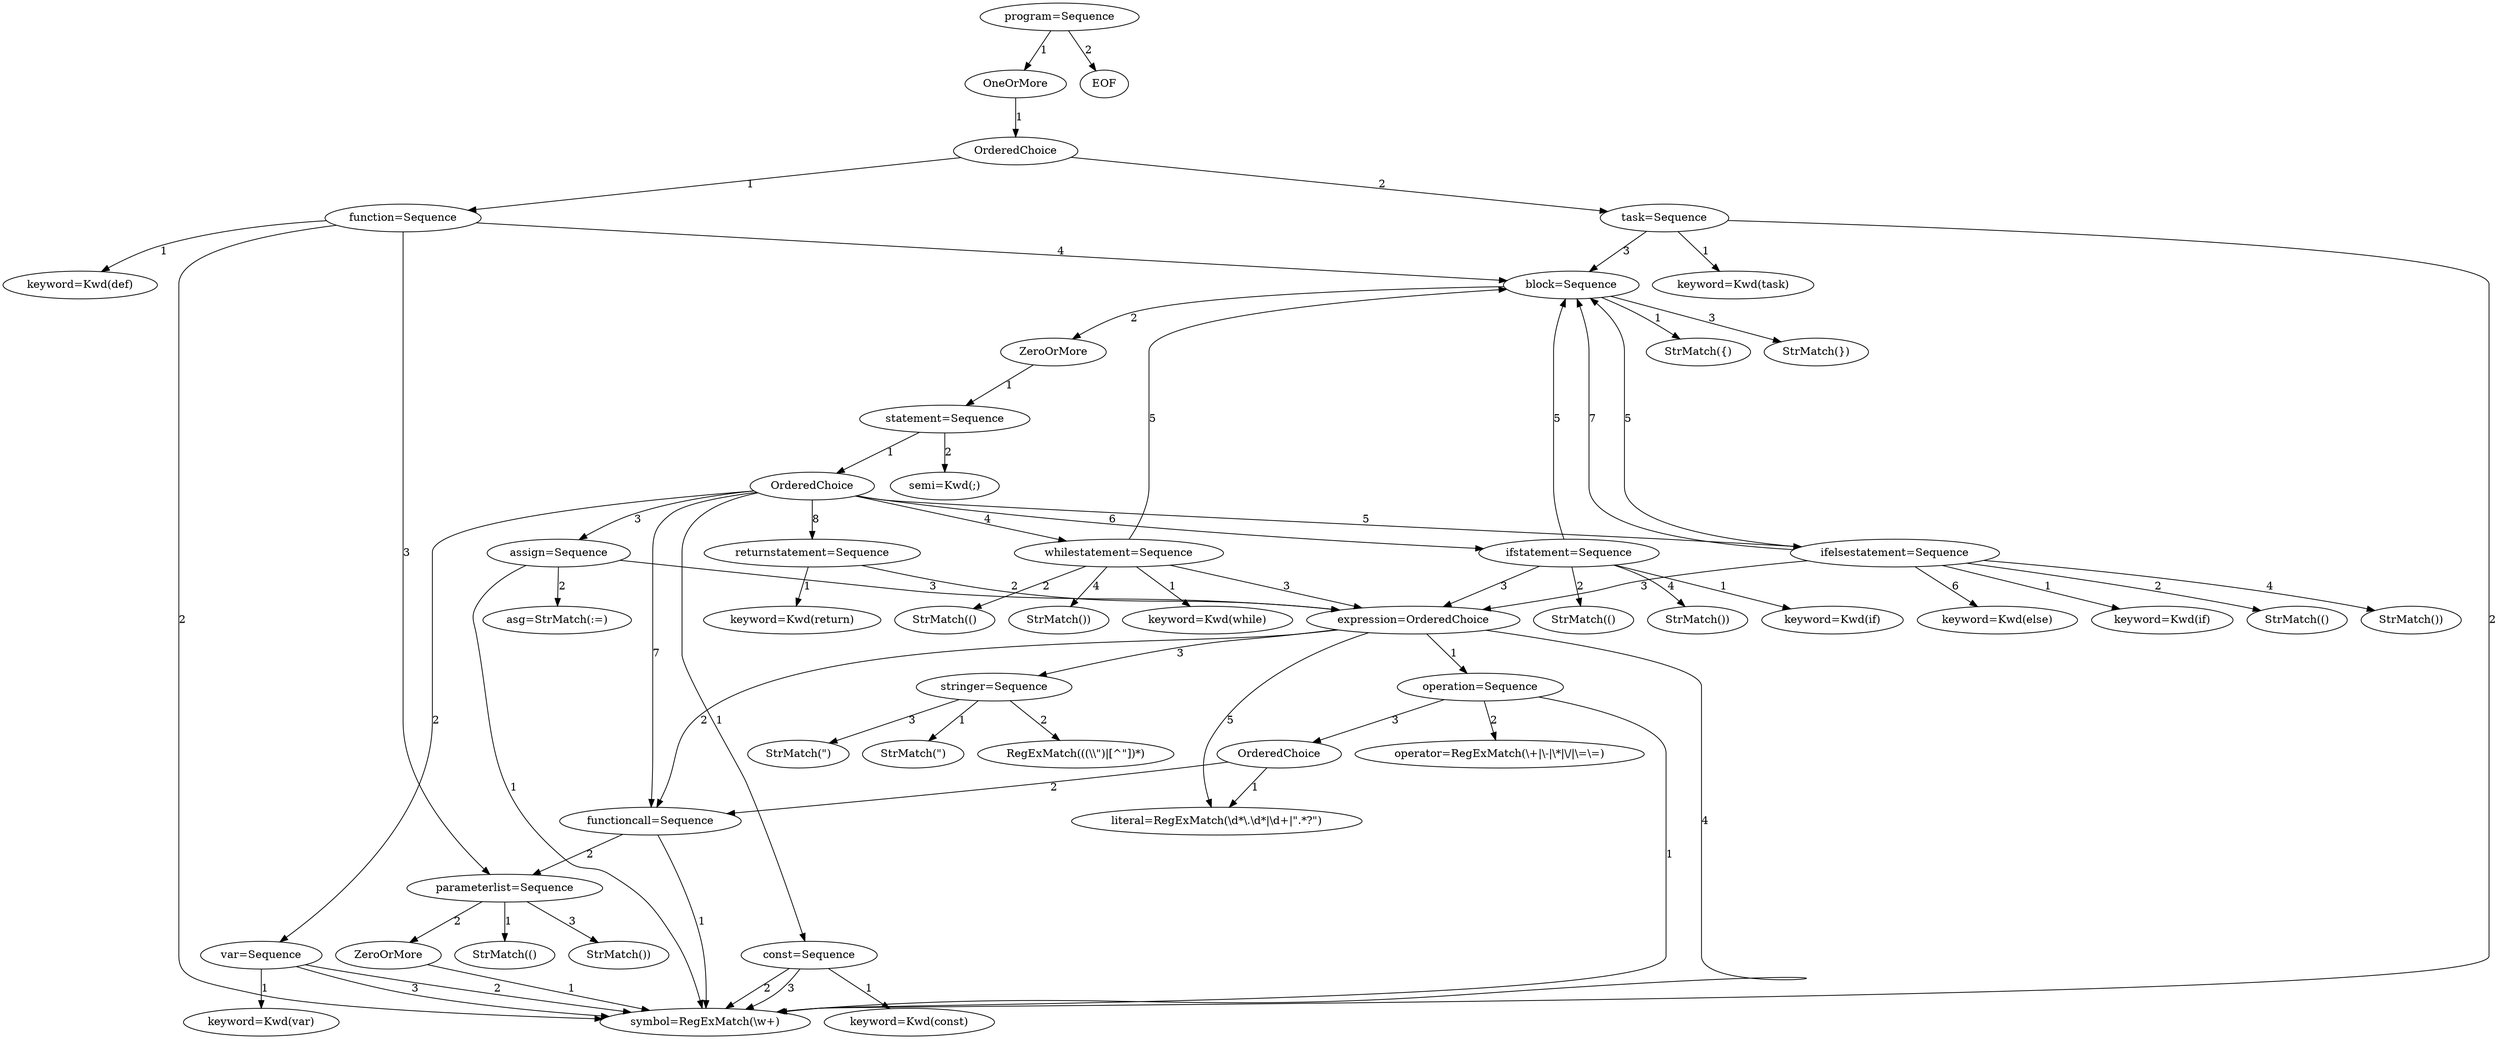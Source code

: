digraph arpeggio_graph {
140307100065976 [label="program=Sequence"];
140307100065976->140307100065920 [label="1"]

140307100065920 [label="OneOrMore"];
140307100065920->140307091249976 [label="1"]

140307091249976 [label="OrderedChoice"];
140307091249976->140307091250368 [label="1"]

140307091250368 [label="function=Sequence"];
140307091250368->140307091250256 [label="1"]

140307091250256 [label="keyword=Kwd(def)"];
140307091250368->140307091250760 [label="2"]

140307091250760 [label="symbol=RegExMatch(\\w+)"];
140307091250368->140307091477616 [label="3"]

140307091477616 [label="parameterlist=Sequence"];
140307091477616->140307091477504 [label="1"]

140307091477504 [label="StrMatch(()"];
140307091477616->140307091477728 [label="2"]

140307091477728 [label="ZeroOrMore"];
140307091477728->140307091250760 [label="1"]

140307091477616->140307091477784 [label="3"]

140307091477784 [label="StrMatch())"];
140307091250368->140307091477896 [label="4"]

140307091477896 [label="block=Sequence"];
140307091477896->140307091478008 [label="1"]

140307091478008 [label="StrMatch({)"];
140307091477896->140307091477672 [label="2"]

140307091477672 [label="ZeroOrMore"];
140307091477672->140307091478120 [label="1"]

140307091478120 [label="statement=Sequence"];
140307091478120->140307091478288 [label="1"]

140307091478288 [label="OrderedChoice"];
140307091478288->140307091478568 [label="1"]

140307091478568 [label="const=Sequence"];
140307091478568->140307091478512 [label="1"]

140307091478512 [label="keyword=Kwd(const)"];
140307091478568->140307091250760 [label="2"]

140307091478568->140307091250760 [label="3"]

140307091478288->140307091478736 [label="2"]

140307091478736 [label="var=Sequence"];
140307091478736->140307091478680 [label="1"]

140307091478680 [label="keyword=Kwd(var)"];
140307091478736->140307091250760 [label="2"]

140307091478736->140307091250760 [label="3"]

140307091478288->140307091478792 [label="3"]

140307091478792 [label="assign=Sequence"];
140307091478792->140307091250760 [label="1"]

140307091478792->140307091478960 [label="2"]

140307091478960 [label="asg=StrMatch(:=)"];
140307091478792->140307091479016 [label="3"]

140307091479016 [label="expression=OrderedChoice"];
140307091479016->140307091479240 [label="1"]

140307091479240 [label="operation=Sequence"];
140307091479240->140307091250760 [label="1"]

140307091479240->140307091479464 [label="2"]

140307091479464 [label="operator=RegExMatch(\\+|\\-|\\*|\\/|\\=\\=)"];
140307091479240->140307091479408 [label="3"]

140307091479408 [label="OrderedChoice"];
140307091479408->140307091479688 [label="1"]

140307091479688 [label="literal=RegExMatch(\\d*\\.\\d*|\\d+|\".*?\")"];
140307091479408->140307091480304 [label="2"]

140307091480304 [label="functioncall=Sequence"];
140307091480304->140307091250760 [label="1"]

140307091480304->140307091477616 [label="2"]

140307091479016->140307091480304 [label="2"]

140307091479016->140307091480024 [label="3"]

140307091480024 [label="stringer=Sequence"];
140307091480024->140307091479520 [label="1"]

140307091479520 [label="StrMatch(\")"];
140307091480024->140307091479352 [label="2"]

140307091479352 [label="RegExMatch(((\\\\\")|[^\"])*)"];
140307091480024->140307091479632 [label="3"]

140307091479632 [label="StrMatch(\")"];
140307091479016->140307091250760 [label="4"]

140307091479016->140307091479688 [label="5"]

140307091478288->140307091478904 [label="4"]

140307091478904 [label="whilestatement=Sequence"];
140307091478904->140307091478848 [label="1"]

140307091478848 [label="keyword=Kwd(while)"];
140307091478904->140307091479184 [label="2"]

140307091479184 [label="StrMatch(()"];
140307091478904->140307091479016 [label="3"]

140307091478904->140307091479744 [label="4"]

140307091479744 [label="StrMatch())"];
140307091478904->140307091477896 [label="5"]

140307091478288->140307091479800 [label="5"]

140307091479800 [label="ifelsestatement=Sequence"];
140307091479800->140307091479128 [label="1"]

140307091479128 [label="keyword=Kwd(if)"];
140307091479800->140307091480192 [label="2"]

140307091480192 [label="StrMatch(()"];
140307091479800->140307091479016 [label="3"]

140307091479800->140307091479968 [label="4"]

140307091479968 [label="StrMatch())"];
140307091479800->140307091477896 [label="5"]

140307091479800->140307091480248 [label="6"]

140307091480248 [label="keyword=Kwd(else)"];
140307091479800->140307091477896 [label="7"]

140307091478288->140307091479912 [label="6"]

140307091479912 [label="ifstatement=Sequence"];
140307091479912->140307091480136 [label="1"]

140307091480136 [label="keyword=Kwd(if)"];
140307091479912->140307091480360 [label="2"]

140307091480360 [label="StrMatch(()"];
140307091479912->140307091479016 [label="3"]

140307091479912->140307091480416 [label="4"]

140307091480416 [label="StrMatch())"];
140307091479912->140307091477896 [label="5"]

140307091478288->140307091480304 [label="7"]

140307091478288->140307091480528 [label="8"]

140307091480528 [label="returnstatement=Sequence"];
140307091480528->140307091480080 [label="1"]

140307091480080 [label="keyword=Kwd(return)"];
140307091480528->140307091479016 [label="2"]

140307091478120->140307091478456 [label="2"]

140307091478456 [label="semi=Kwd(;)"];
140307091477896->140307091478064 [label="3"]

140307091478064 [label="StrMatch(})"];
140307091249976->140307091477952 [label="2"]

140307091477952 [label="task=Sequence"];
140307091477952->140307091250872 [label="1"]

140307091250872 [label="keyword=Kwd(task)"];
140307091477952->140307091250760 [label="2"]

140307091477952->140307091477896 [label="3"]

140307100065976->140307091247344 [label="2"]

140307091247344 [label="EOF"];
}